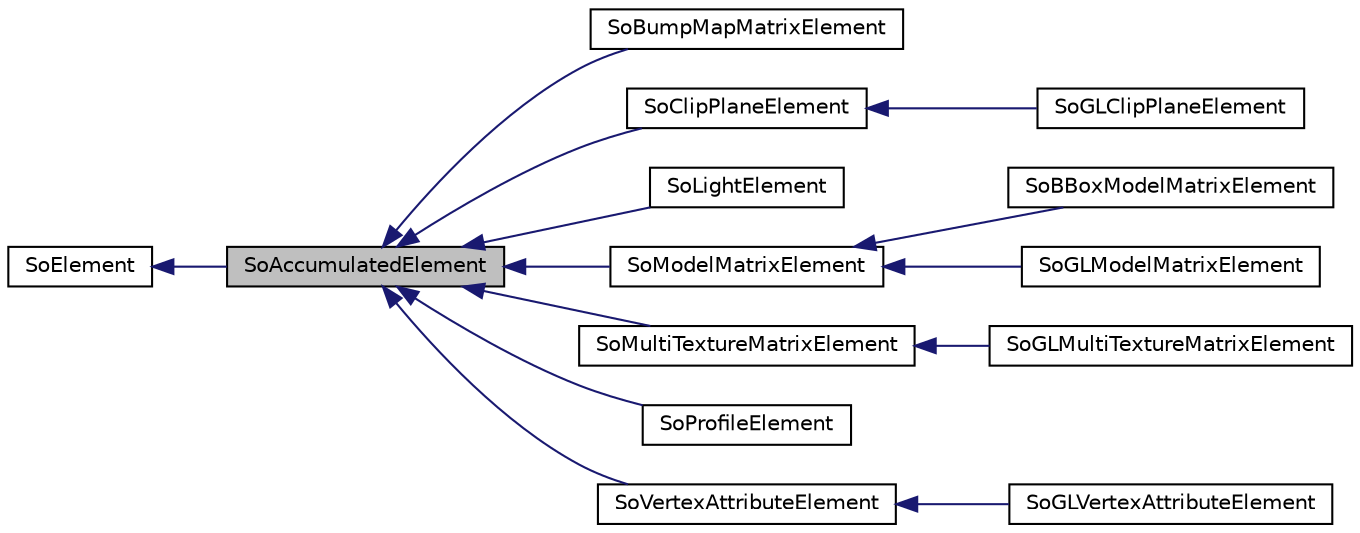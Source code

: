 digraph "SoAccumulatedElement"
{
 // LATEX_PDF_SIZE
  edge [fontname="Helvetica",fontsize="10",labelfontname="Helvetica",labelfontsize="10"];
  node [fontname="Helvetica",fontsize="10",shape=record];
  rankdir="LR";
  Node1 [label="SoAccumulatedElement",height=0.2,width=0.4,color="black", fillcolor="grey75", style="filled", fontcolor="black",tooltip="The SoAccumulatedElement class is an abstract class for storing accumulated state."];
  Node2 -> Node1 [dir="back",color="midnightblue",fontsize="10",style="solid",fontname="Helvetica"];
  Node2 [label="SoElement",height=0.2,width=0.4,color="black", fillcolor="white", style="filled",URL="$classSoElement.html",tooltip="SoElement is the abstract base class for all elements."];
  Node1 -> Node3 [dir="back",color="midnightblue",fontsize="10",style="solid",fontname="Helvetica"];
  Node3 [label="SoBumpMapMatrixElement",height=0.2,width=0.4,color="black", fillcolor="white", style="filled",URL="$classSoBumpMapMatrixElement.html",tooltip="The SoBumpMapMatrixElement class is used to manage the bump map matrix stack."];
  Node1 -> Node4 [dir="back",color="midnightblue",fontsize="10",style="solid",fontname="Helvetica"];
  Node4 [label="SoClipPlaneElement",height=0.2,width=0.4,color="black", fillcolor="white", style="filled",URL="$classSoClipPlaneElement.html",tooltip="The SoClipPlaneElement class is used to manage the clip plane stack."];
  Node4 -> Node5 [dir="back",color="midnightblue",fontsize="10",style="solid",fontname="Helvetica"];
  Node5 [label="SoGLClipPlaneElement",height=0.2,width=0.4,color="black", fillcolor="white", style="filled",URL="$classSoGLClipPlaneElement.html",tooltip="The SoGLClipPlaneElement class is yet to be documented."];
  Node1 -> Node6 [dir="back",color="midnightblue",fontsize="10",style="solid",fontname="Helvetica"];
  Node6 [label="SoLightElement",height=0.2,width=0.4,color="black", fillcolor="white", style="filled",URL="$classSoLightElement.html",tooltip="The SoLightElement class manages the currently active light sources."];
  Node1 -> Node7 [dir="back",color="midnightblue",fontsize="10",style="solid",fontname="Helvetica"];
  Node7 [label="SoModelMatrixElement",height=0.2,width=0.4,color="black", fillcolor="white", style="filled",URL="$classSoModelMatrixElement.html",tooltip="The SoModelMatrixElement class is used to manage the current transformation."];
  Node7 -> Node8 [dir="back",color="midnightblue",fontsize="10",style="solid",fontname="Helvetica"];
  Node8 [label="SoBBoxModelMatrixElement",height=0.2,width=0.4,color="black", fillcolor="white", style="filled",URL="$classSoBBoxModelMatrixElement.html",tooltip="The SoBBoxModelMatrixElement class keeps track of the current model matrix during a scene graph trave..."];
  Node7 -> Node9 [dir="back",color="midnightblue",fontsize="10",style="solid",fontname="Helvetica"];
  Node9 [label="SoGLModelMatrixElement",height=0.2,width=0.4,color="black", fillcolor="white", style="filled",URL="$classSoGLModelMatrixElement.html",tooltip="The SoGLModelMatrixElement class is yet to be documented."];
  Node1 -> Node10 [dir="back",color="midnightblue",fontsize="10",style="solid",fontname="Helvetica"];
  Node10 [label="SoMultiTextureMatrixElement",height=0.2,width=0.4,color="black", fillcolor="white", style="filled",URL="$classSoMultiTextureMatrixElement.html",tooltip="The SoMultiTextureMatrixElement class is used to manage the texture matrix stack for texture units > ..."];
  Node10 -> Node11 [dir="back",color="midnightblue",fontsize="10",style="solid",fontname="Helvetica"];
  Node11 [label="SoGLMultiTextureMatrixElement",height=0.2,width=0.4,color="black", fillcolor="white", style="filled",URL="$classSoGLMultiTextureMatrixElement.html",tooltip="The SoGLMultiTextureMatrixElement class is used to update the OpenGL texture matrix."];
  Node1 -> Node12 [dir="back",color="midnightblue",fontsize="10",style="solid",fontname="Helvetica"];
  Node12 [label="SoProfileElement",height=0.2,width=0.4,color="black", fillcolor="white", style="filled",URL="$classSoProfileElement.html",tooltip="The SoProfileElement class is yet to be documented."];
  Node1 -> Node13 [dir="back",color="midnightblue",fontsize="10",style="solid",fontname="Helvetica"];
  Node13 [label="SoVertexAttributeElement",height=0.2,width=0.4,color="black", fillcolor="white", style="filled",URL="$classSoVertexAttributeElement.html",tooltip="The SoVertexAttributeElement class is yet to be documented."];
  Node13 -> Node14 [dir="back",color="midnightblue",fontsize="10",style="solid",fontname="Helvetica"];
  Node14 [label="SoGLVertexAttributeElement",height=0.2,width=0.4,color="black", fillcolor="white", style="filled",URL="$classSoGLVertexAttributeElement.html",tooltip="The SoGLVertexAttributeElement class is yet to be documented."];
}
